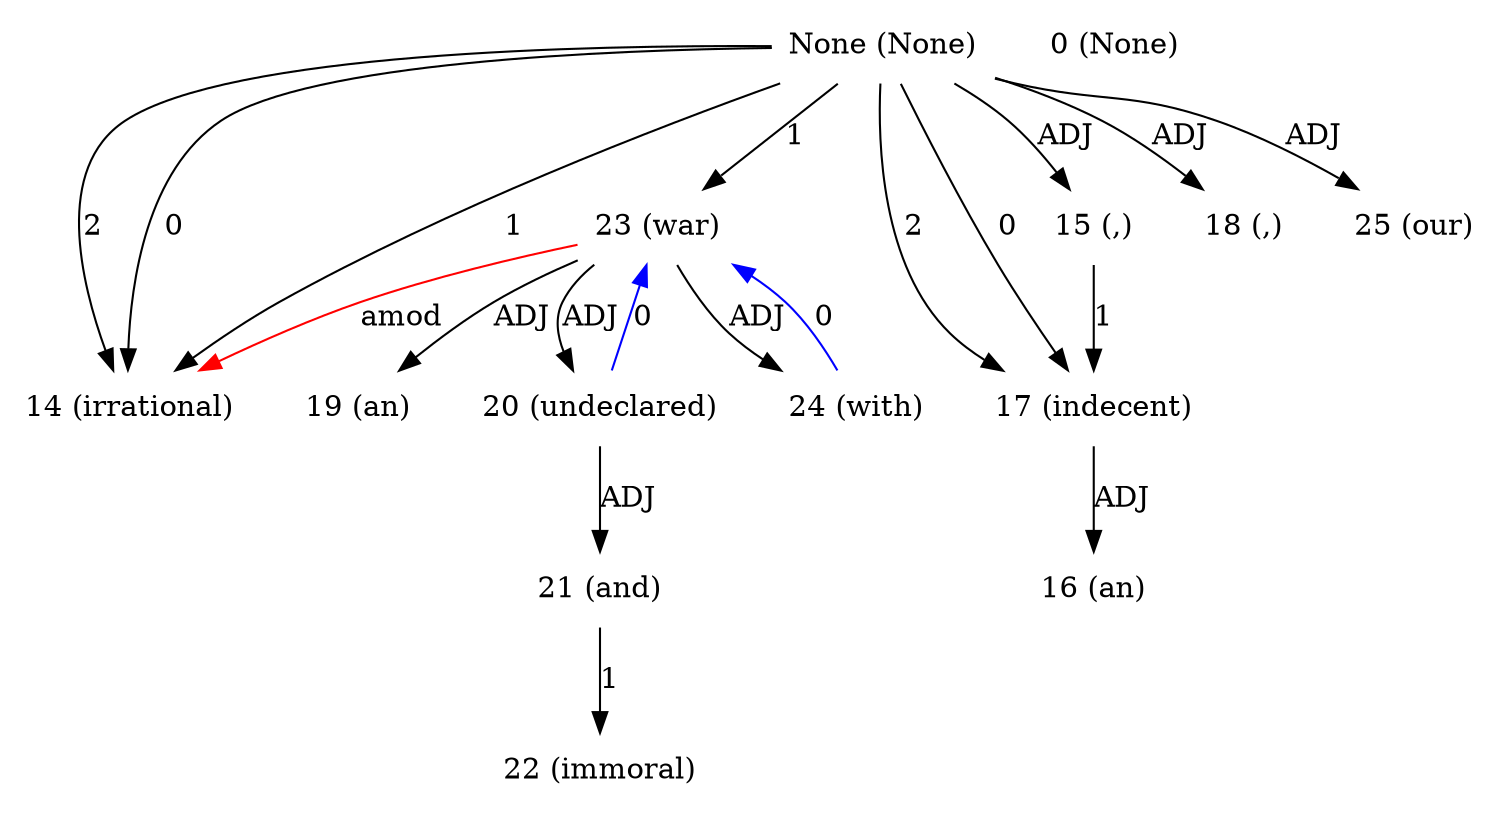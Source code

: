 digraph G{
edge [dir=forward]
node [shape=plaintext]

None [label="None (None)"]
None -> 14 [label="2"]
None -> 17 [label="2"]
None [label="None (None)"]
None -> 15 [label="ADJ"]
None -> 18 [label="ADJ"]
None [label="None (None)"]
None -> 17 [label="0"]
None -> 14 [label="0"]
None [label="None (None)"]
None -> 14 [label="1"]
None -> 23 [label="1"]
None [label="None (None)"]
None -> 25 [label="ADJ"]
0 [label="0 (None)"]
14 [label="14 (irrational)"]
23 -> 14 [label="amod", color="red"]
15 [label="15 (,)"]
15 -> 17 [label="1"]
16 [label="16 (an)"]
17 [label="17 (indecent)"]
17 -> 16 [label="ADJ"]
18 [label="18 (,)"]
19 [label="19 (an)"]
20 [label="20 (undeclared)"]
20 -> 23 [label="0", color="blue"]
20 -> 21 [label="ADJ"]
21 [label="21 (and)"]
21 -> 22 [label="1"]
22 [label="22 (immoral)"]
23 [label="23 (war)"]
23 -> 19 [label="ADJ"]
23 -> 20 [label="ADJ"]
23 -> 24 [label="ADJ"]
24 [label="24 (with)"]
24 -> 23 [label="0", color="blue"]
25 [label="25 (our)"]
}
